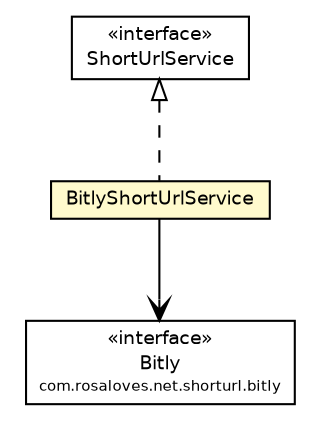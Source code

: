#!/usr/local/bin/dot
#
# Class diagram 
# Generated by UmlGraph version 4.6 (http://www.spinellis.gr/sw/umlgraph)
#

digraph G {
	edge [fontname="Helvetica",fontsize=10,labelfontname="Helvetica",labelfontsize=10];
	node [fontname="Helvetica",fontsize=10,shape=plaintext];
	// net.chrissearle.flickrvote.service.BitlyShortUrlService
	c363 [label=<<table border="0" cellborder="1" cellspacing="0" cellpadding="2" port="p" bgcolor="lemonChiffon" href="./BitlyShortUrlService.html">
		<tr><td><table border="0" cellspacing="0" cellpadding="1">
			<tr><td> BitlyShortUrlService </td></tr>
		</table></td></tr>
		</table>>, fontname="Helvetica", fontcolor="black", fontsize=9.0];
	//net.chrissearle.flickrvote.service.BitlyShortUrlService implements net.chrissearle.flickrvote.service.ShortUrlService
	c364:p -> c363:p [dir=back,arrowtail=empty,style=dashed];
	// net.chrissearle.flickrvote.service.BitlyShortUrlService NAVASSOC com.rosaloves.net.shorturl.bitly.Bitly
	c363:p -> c368:p [taillabel="", label="", headlabel="", fontname="Helvetica", fontcolor="black", fontsize=10.0, color="black", arrowhead=open];
	// com.rosaloves.net.shorturl.bitly.Bitly
	c368 [label=<<table border="0" cellborder="1" cellspacing="0" cellpadding="2" port="p">
		<tr><td><table border="0" cellspacing="0" cellpadding="1">
			<tr><td> &laquo;interface&raquo; </td></tr>
			<tr><td> Bitly </td></tr>
			<tr><td><font point-size="7.0"> com.rosaloves.net.shorturl.bitly </font></td></tr>
		</table></td></tr>
		</table>>, fontname="Helvetica", fontcolor="black", fontsize=9.0];
	// net.chrissearle.flickrvote.service.ShortUrlService
	c364 [label=<<table border="0" cellborder="1" cellspacing="0" cellpadding="2" port="p">
		<tr><td><table border="0" cellspacing="0" cellpadding="1">
			<tr><td> &laquo;interface&raquo; </td></tr>
			<tr><td> ShortUrlService </td></tr>
		</table></td></tr>
		</table>>, fontname="Helvetica", fontcolor="black", fontsize=9.0];
}

